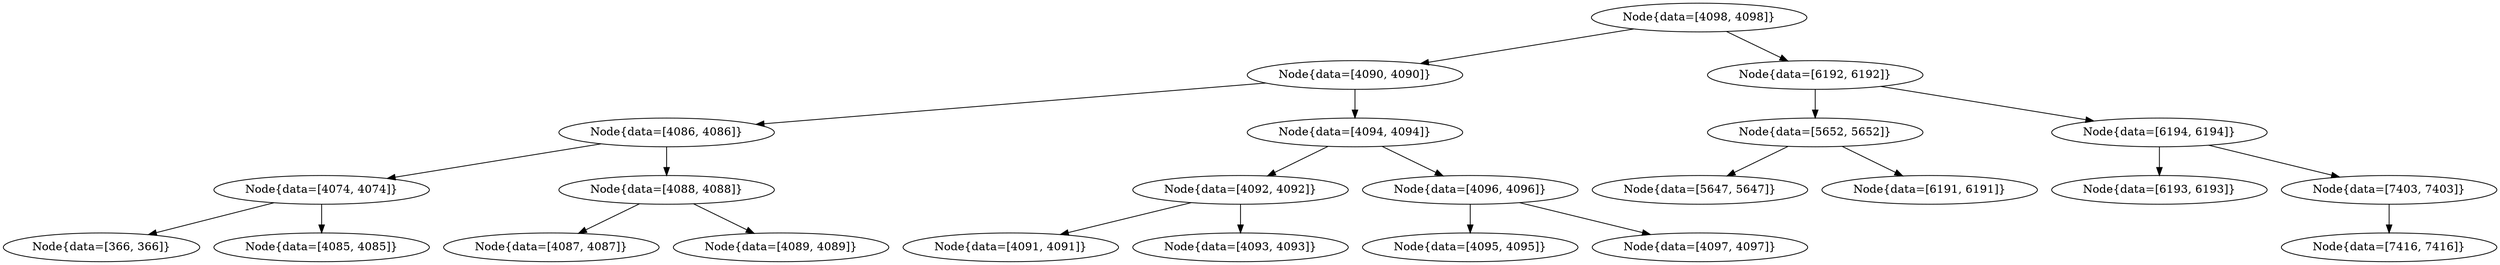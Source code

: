 digraph G{
1882799597 [label="Node{data=[4098, 4098]}"]
1882799597 -> 83329056
83329056 [label="Node{data=[4090, 4090]}"]
83329056 -> 137120134
137120134 [label="Node{data=[4086, 4086]}"]
137120134 -> 1794500253
1794500253 [label="Node{data=[4074, 4074]}"]
1794500253 -> 1394243707
1394243707 [label="Node{data=[366, 366]}"]
1794500253 -> 1809061048
1809061048 [label="Node{data=[4085, 4085]}"]
137120134 -> 22941757
22941757 [label="Node{data=[4088, 4088]}"]
22941757 -> 1155194757
1155194757 [label="Node{data=[4087, 4087]}"]
22941757 -> 1141092037
1141092037 [label="Node{data=[4089, 4089]}"]
83329056 -> 255394601
255394601 [label="Node{data=[4094, 4094]}"]
255394601 -> 2115446027
2115446027 [label="Node{data=[4092, 4092]}"]
2115446027 -> 1822682043
1822682043 [label="Node{data=[4091, 4091]}"]
2115446027 -> 898569580
898569580 [label="Node{data=[4093, 4093]}"]
255394601 -> 1919449279
1919449279 [label="Node{data=[4096, 4096]}"]
1919449279 -> 890250372
890250372 [label="Node{data=[4095, 4095]}"]
1919449279 -> 1184759726
1184759726 [label="Node{data=[4097, 4097]}"]
1882799597 -> 200586852
200586852 [label="Node{data=[6192, 6192]}"]
200586852 -> 988318245
988318245 [label="Node{data=[5652, 5652]}"]
988318245 -> 250134008
250134008 [label="Node{data=[5647, 5647]}"]
988318245 -> 664883972
664883972 [label="Node{data=[6191, 6191]}"]
200586852 -> 164136450
164136450 [label="Node{data=[6194, 6194]}"]
164136450 -> 1997511868
1997511868 [label="Node{data=[6193, 6193]}"]
164136450 -> 1011083480
1011083480 [label="Node{data=[7403, 7403]}"]
1011083480 -> 290956583
290956583 [label="Node{data=[7416, 7416]}"]
}